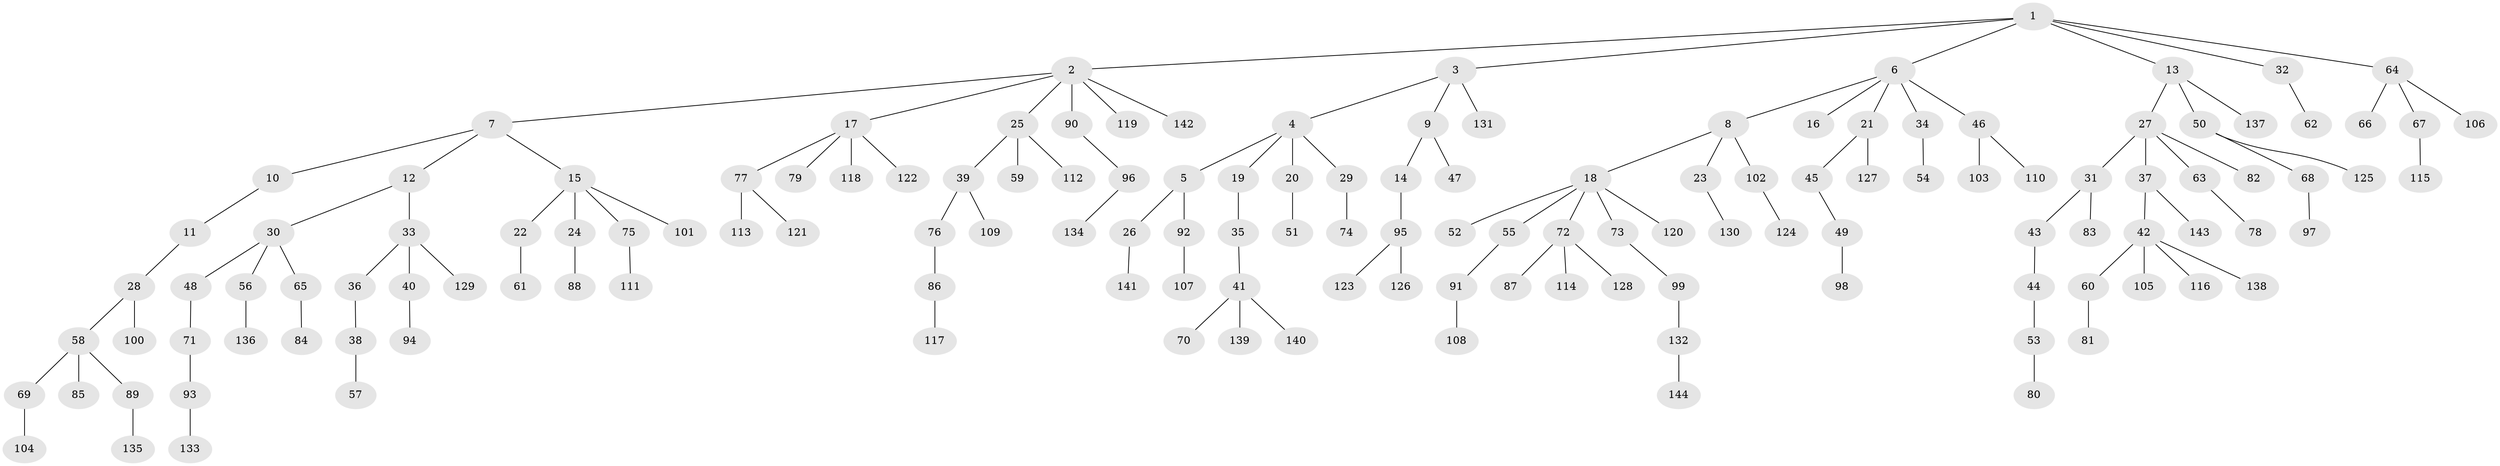 // coarse degree distribution, {6: 0.019801980198019802, 3: 0.09900990099009901, 5: 0.04950495049504951, 4: 0.0594059405940594, 2: 0.3069306930693069, 1: 0.46534653465346537}
// Generated by graph-tools (version 1.1) at 2025/52/03/04/25 22:52:05]
// undirected, 144 vertices, 143 edges
graph export_dot {
  node [color=gray90,style=filled];
  1;
  2;
  3;
  4;
  5;
  6;
  7;
  8;
  9;
  10;
  11;
  12;
  13;
  14;
  15;
  16;
  17;
  18;
  19;
  20;
  21;
  22;
  23;
  24;
  25;
  26;
  27;
  28;
  29;
  30;
  31;
  32;
  33;
  34;
  35;
  36;
  37;
  38;
  39;
  40;
  41;
  42;
  43;
  44;
  45;
  46;
  47;
  48;
  49;
  50;
  51;
  52;
  53;
  54;
  55;
  56;
  57;
  58;
  59;
  60;
  61;
  62;
  63;
  64;
  65;
  66;
  67;
  68;
  69;
  70;
  71;
  72;
  73;
  74;
  75;
  76;
  77;
  78;
  79;
  80;
  81;
  82;
  83;
  84;
  85;
  86;
  87;
  88;
  89;
  90;
  91;
  92;
  93;
  94;
  95;
  96;
  97;
  98;
  99;
  100;
  101;
  102;
  103;
  104;
  105;
  106;
  107;
  108;
  109;
  110;
  111;
  112;
  113;
  114;
  115;
  116;
  117;
  118;
  119;
  120;
  121;
  122;
  123;
  124;
  125;
  126;
  127;
  128;
  129;
  130;
  131;
  132;
  133;
  134;
  135;
  136;
  137;
  138;
  139;
  140;
  141;
  142;
  143;
  144;
  1 -- 2;
  1 -- 3;
  1 -- 6;
  1 -- 13;
  1 -- 32;
  1 -- 64;
  2 -- 7;
  2 -- 17;
  2 -- 25;
  2 -- 90;
  2 -- 119;
  2 -- 142;
  3 -- 4;
  3 -- 9;
  3 -- 131;
  4 -- 5;
  4 -- 19;
  4 -- 20;
  4 -- 29;
  5 -- 26;
  5 -- 92;
  6 -- 8;
  6 -- 16;
  6 -- 21;
  6 -- 34;
  6 -- 46;
  7 -- 10;
  7 -- 12;
  7 -- 15;
  8 -- 18;
  8 -- 23;
  8 -- 102;
  9 -- 14;
  9 -- 47;
  10 -- 11;
  11 -- 28;
  12 -- 30;
  12 -- 33;
  13 -- 27;
  13 -- 50;
  13 -- 137;
  14 -- 95;
  15 -- 22;
  15 -- 24;
  15 -- 75;
  15 -- 101;
  17 -- 77;
  17 -- 79;
  17 -- 118;
  17 -- 122;
  18 -- 52;
  18 -- 55;
  18 -- 72;
  18 -- 73;
  18 -- 120;
  19 -- 35;
  20 -- 51;
  21 -- 45;
  21 -- 127;
  22 -- 61;
  23 -- 130;
  24 -- 88;
  25 -- 39;
  25 -- 59;
  25 -- 112;
  26 -- 141;
  27 -- 31;
  27 -- 37;
  27 -- 63;
  27 -- 82;
  28 -- 58;
  28 -- 100;
  29 -- 74;
  30 -- 48;
  30 -- 56;
  30 -- 65;
  31 -- 43;
  31 -- 83;
  32 -- 62;
  33 -- 36;
  33 -- 40;
  33 -- 129;
  34 -- 54;
  35 -- 41;
  36 -- 38;
  37 -- 42;
  37 -- 143;
  38 -- 57;
  39 -- 76;
  39 -- 109;
  40 -- 94;
  41 -- 70;
  41 -- 139;
  41 -- 140;
  42 -- 60;
  42 -- 105;
  42 -- 116;
  42 -- 138;
  43 -- 44;
  44 -- 53;
  45 -- 49;
  46 -- 103;
  46 -- 110;
  48 -- 71;
  49 -- 98;
  50 -- 68;
  50 -- 125;
  53 -- 80;
  55 -- 91;
  56 -- 136;
  58 -- 69;
  58 -- 85;
  58 -- 89;
  60 -- 81;
  63 -- 78;
  64 -- 66;
  64 -- 67;
  64 -- 106;
  65 -- 84;
  67 -- 115;
  68 -- 97;
  69 -- 104;
  71 -- 93;
  72 -- 87;
  72 -- 114;
  72 -- 128;
  73 -- 99;
  75 -- 111;
  76 -- 86;
  77 -- 113;
  77 -- 121;
  86 -- 117;
  89 -- 135;
  90 -- 96;
  91 -- 108;
  92 -- 107;
  93 -- 133;
  95 -- 123;
  95 -- 126;
  96 -- 134;
  99 -- 132;
  102 -- 124;
  132 -- 144;
}
